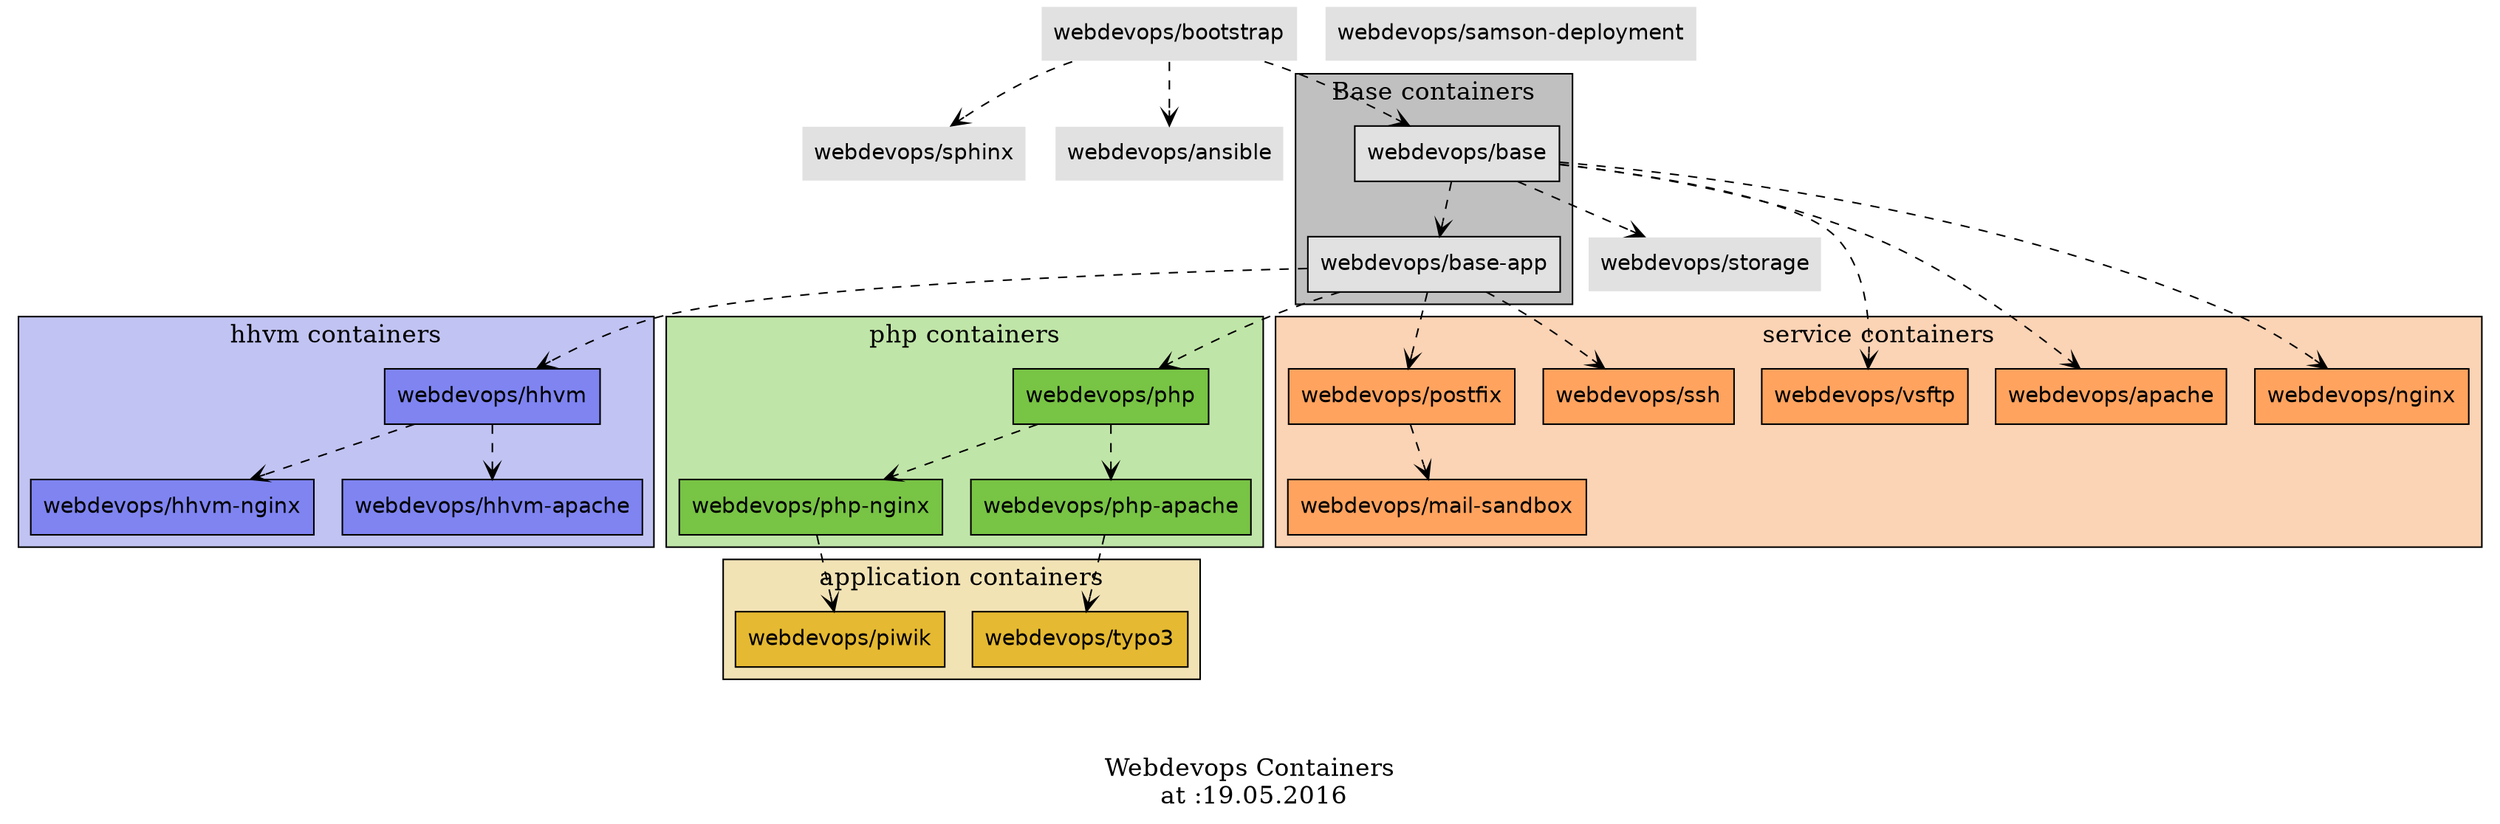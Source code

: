digraph webdevops {
	graph [bgcolor=white fontcolor=black fontsize=16 rankdir=TP]
	node [color=white fillcolor="#E1E1E1" fontcolor=black fontname=Helvetica shape=box style=filled]
	edge [arrowhead=open color=black fontcolor=white fontname=Courier fontsize=12 style=dashed]
	label = "\n\nWebdevops Containers\n at :19.05.2016"
			"webdevops/bootstrap" -> "webdevops/sphinx"
		"webdevops/storage"
			"webdevops/bootstrap" -> "webdevops/ansible"
		"webdevops/samson-deployment"
		"webdevops/bootstrap"
		subgraph cluster_application {
			graph [fillcolor="#f2e3b5" style=filled]
			node [color=black fillcolor="#e5b931" fontcolor=black fontname=Helvetica shape=box style=filled]
			label = "application containers"
				"webdevops/typo3"
				"webdevops/piwik"
		}
		subgraph cluster_hhvm {
			graph [fillcolor="#c1c3f2" style=filled]
			node [color=black fillcolor="#7f84f1" fontcolor=black fontname=Helvetica shape=box style=filled]
			label = "hhvm containers"
				"webdevops/hhvm"
					"webdevops/hhvm" -> "webdevops/hhvm-nginx"
					"webdevops/hhvm" -> "webdevops/hhvm-apache"
		}
		subgraph cluster_php {
			graph [fillcolor="#c0e5a8" style=filled]
			node [color=black fillcolor="#78c445" fontcolor=black fontname=Helvetica shape=box style=filled]
			label = "php containers"
				"webdevops/php"
					"webdevops/php" -> "webdevops/php-apache"
					"webdevops/php" -> "webdevops/php-nginx"
		}
		subgraph cluster_common {
			graph [fillcolor=gray style=filled]
			node [color=black fillcolor="#e1e1e1" fontcolor=black fontname=Helvetica shape=box style=filled]
			label = "Base containers"
					"webdevops/base" -> "webdevops/base-app"
				"webdevops/base"
		}
		subgraph cluster_service {
			graph [fillcolor="#fbd3b5" style=filled]
			node [color=black fillcolor="#ffa35f" fontcolor=black fontname=Helvetica shape=box style=filled]
			label = "service containers"
				"webdevops/ssh"
				"webdevops/postfix"
				"webdevops/vsftp"
					"webdevops/postfix" -> "webdevops/mail-sandbox"
				"webdevops/apache"
				"webdevops/nginx"
		}
			"webdevops/base-app" -> "webdevops/php"
			"webdevops/base-app" -> "webdevops/ssh"
			"webdevops/base-app" -> "webdevops/postfix"
			"webdevops/base" -> "webdevops/apache"
			"webdevops/base" -> "webdevops/storage"
			"webdevops/base" -> "webdevops/nginx"
			"webdevops/base" -> "webdevops/vsftp"
			"webdevops/base-app" -> "webdevops/hhvm"
			"webdevops/php-apache" -> "webdevops/typo3"
			"webdevops/php-nginx" -> "webdevops/piwik"
			"webdevops/bootstrap" -> "webdevops/base"
}